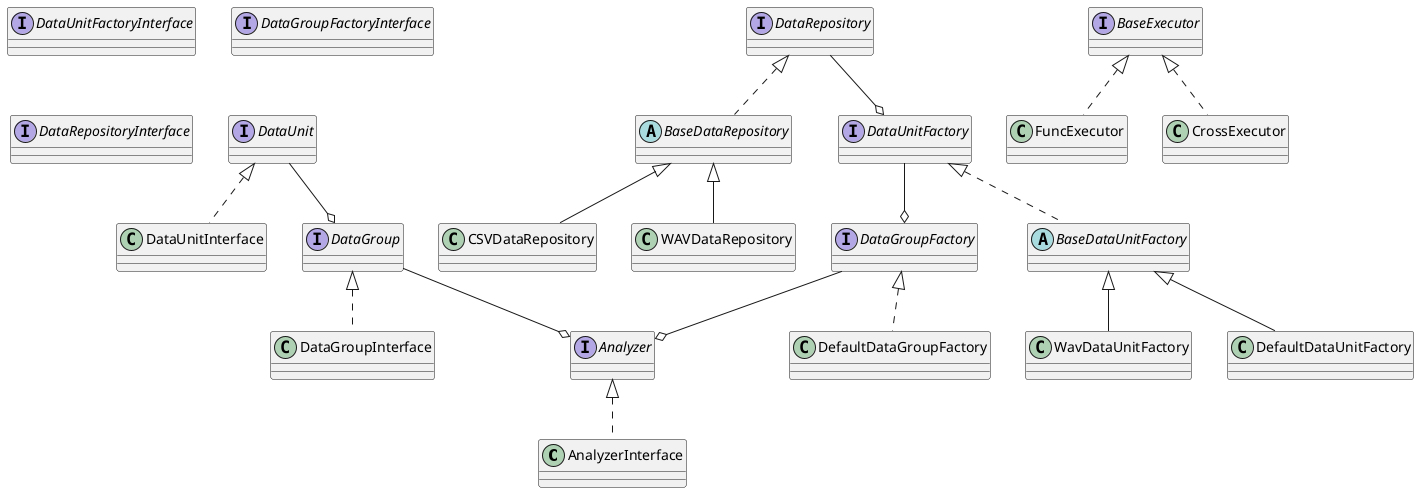 @startuml src
' 主要部分
interface AnalyzerInterface
interface DataUnitInterface
interface DataGroupInterface

class AnalyzerInterface implements Analyzer
class DataUnitInterface implements DataUnit
class DataGroupInterface implements DataGroup

' DataUnitFactory
interface DataUnitFactoryInterface
abstract BaseDataUnitFactory implements DataUnitFactory
class DefaultDataUnitFactory extends BaseDataUnitFactory
class WavDataUnitFactory extends BaseDataUnitFactory

' DataGroupFactory
interface DataGroupFactoryInterface
class DefaultDataGroupFactory implements DataGroupFactory

' DataRepository
interface DataRepositoryInterface
abstract BaseDataRepository implements DataRepository
class CSVDataRepository extends BaseDataRepository
class WAVDataRepository extends BaseDataRepository

' Executer
interface BaseExecutor
class FuncExecutor implements BaseExecutor
class CrossExecutor implements BaseExecutor

' デザイン間
DataUnit --o DataGroup
DataGroup --o Analyzer
DataUnitFactory --o DataGroupFactory
DataGroupFactory --o Analyzer
DataRepository --o DataUnitFactory
@enduml